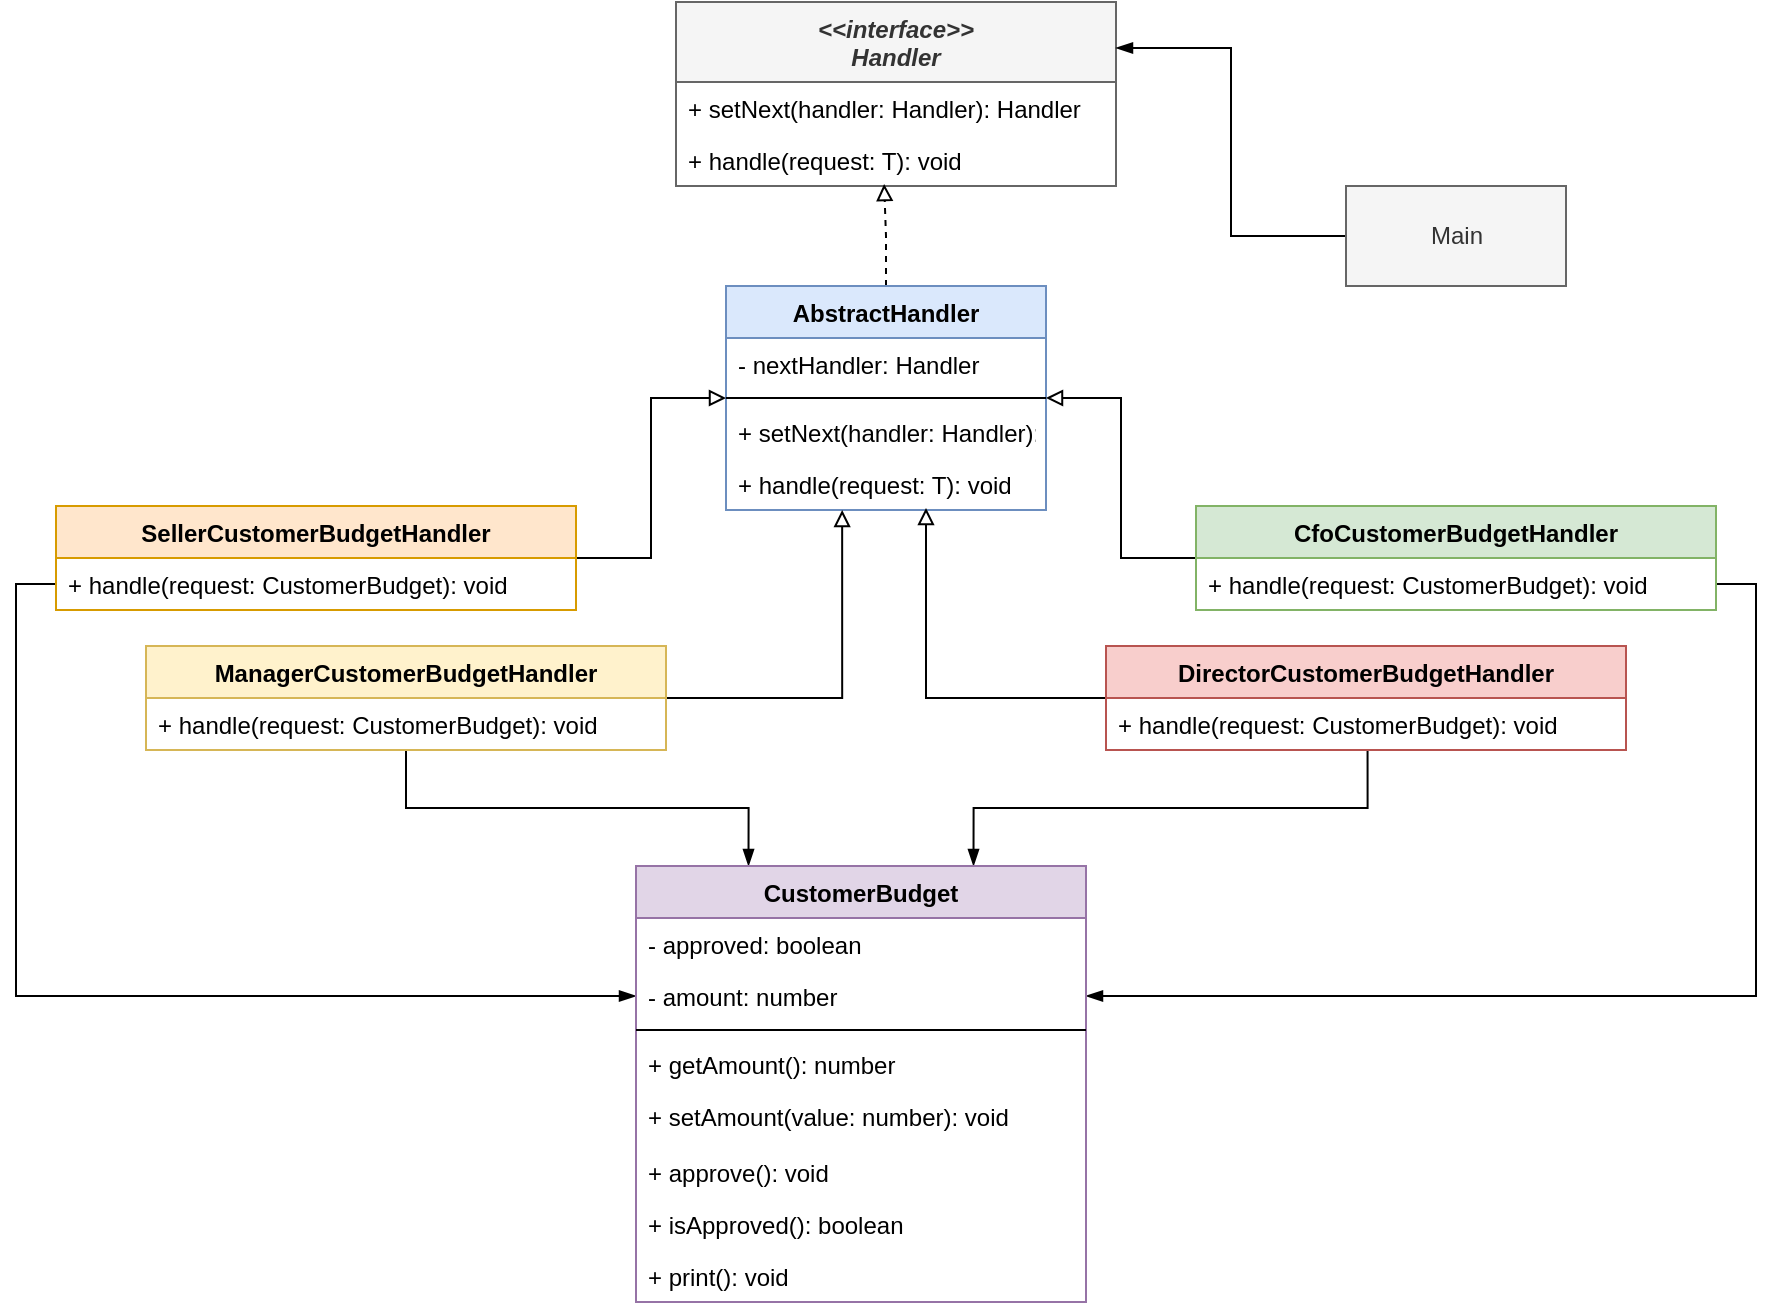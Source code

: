 <mxfile version="15.8.3" type="device"><diagram id="MLym7G924OYk8x4ovqbB" name="Page-1"><mxGraphModel dx="2201" dy="787" grid="1" gridSize="10" guides="1" tooltips="1" connect="1" arrows="1" fold="1" page="1" pageScale="1" pageWidth="850" pageHeight="1100" math="0" shadow="0"><root><mxCell id="0"/><mxCell id="1" parent="0"/><mxCell id="dPq75rgJ_oX1qm0lrbpa-2" value="&lt;&lt;interface&gt;&gt;&#xa;Handler" style="swimlane;fontStyle=3;align=center;verticalAlign=top;childLayout=stackLayout;horizontal=1;startSize=40;horizontalStack=0;resizeParent=1;resizeParentMax=0;resizeLast=0;collapsible=1;marginBottom=0;fillColor=#f5f5f5;fontColor=#333333;strokeColor=#666666;" vertex="1" parent="1"><mxGeometry x="320" y="38" width="220" height="92" as="geometry"/></mxCell><mxCell id="dPq75rgJ_oX1qm0lrbpa-5" value="+ setNext(handler: Handler): Handler" style="text;strokeColor=none;fillColor=none;align=left;verticalAlign=top;spacingLeft=4;spacingRight=4;overflow=hidden;rotatable=0;points=[[0,0.5],[1,0.5]];portConstraint=eastwest;" vertex="1" parent="dPq75rgJ_oX1qm0lrbpa-2"><mxGeometry y="40" width="220" height="26" as="geometry"/></mxCell><mxCell id="dPq75rgJ_oX1qm0lrbpa-8" value="+ handle(request: T): void" style="text;strokeColor=none;fillColor=none;align=left;verticalAlign=top;spacingLeft=4;spacingRight=4;overflow=hidden;rotatable=0;points=[[0,0.5],[1,0.5]];portConstraint=eastwest;" vertex="1" parent="dPq75rgJ_oX1qm0lrbpa-2"><mxGeometry y="66" width="220" height="26" as="geometry"/></mxCell><mxCell id="dPq75rgJ_oX1qm0lrbpa-37" style="edgeStyle=orthogonalEdgeStyle;rounded=0;orthogonalLoop=1;jettySize=auto;html=1;entryX=0.473;entryY=0.962;entryDx=0;entryDy=0;entryPerimeter=0;endArrow=block;endFill=0;dashed=1;" edge="1" parent="1" source="dPq75rgJ_oX1qm0lrbpa-13" target="dPq75rgJ_oX1qm0lrbpa-8"><mxGeometry relative="1" as="geometry"/></mxCell><mxCell id="dPq75rgJ_oX1qm0lrbpa-13" value="AbstractHandler" style="swimlane;fontStyle=1;align=center;verticalAlign=top;childLayout=stackLayout;horizontal=1;startSize=26;horizontalStack=0;resizeParent=1;resizeParentMax=0;resizeLast=0;collapsible=1;marginBottom=0;fillColor=#dae8fc;strokeColor=#6c8ebf;" vertex="1" parent="1"><mxGeometry x="345" y="180" width="160" height="112" as="geometry"/></mxCell><mxCell id="dPq75rgJ_oX1qm0lrbpa-14" value="- nextHandler: Handler" style="text;strokeColor=none;fillColor=none;align=left;verticalAlign=top;spacingLeft=4;spacingRight=4;overflow=hidden;rotatable=0;points=[[0,0.5],[1,0.5]];portConstraint=eastwest;" vertex="1" parent="dPq75rgJ_oX1qm0lrbpa-13"><mxGeometry y="26" width="160" height="26" as="geometry"/></mxCell><mxCell id="dPq75rgJ_oX1qm0lrbpa-15" value="" style="line;strokeWidth=1;fillColor=none;align=left;verticalAlign=middle;spacingTop=-1;spacingLeft=3;spacingRight=3;rotatable=0;labelPosition=right;points=[];portConstraint=eastwest;" vertex="1" parent="dPq75rgJ_oX1qm0lrbpa-13"><mxGeometry y="52" width="160" height="8" as="geometry"/></mxCell><mxCell id="dPq75rgJ_oX1qm0lrbpa-10" value="+ setNext(handler: Handler): Handler" style="text;strokeColor=none;fillColor=none;align=left;verticalAlign=top;spacingLeft=4;spacingRight=4;overflow=hidden;rotatable=0;points=[[0,0.5],[1,0.5]];portConstraint=eastwest;" vertex="1" parent="dPq75rgJ_oX1qm0lrbpa-13"><mxGeometry y="60" width="160" height="26" as="geometry"/></mxCell><mxCell id="dPq75rgJ_oX1qm0lrbpa-11" value="+ handle(request: T): void" style="text;strokeColor=none;fillColor=none;align=left;verticalAlign=top;spacingLeft=4;spacingRight=4;overflow=hidden;rotatable=0;points=[[0,0.5],[1,0.5]];portConstraint=eastwest;" vertex="1" parent="dPq75rgJ_oX1qm0lrbpa-13"><mxGeometry y="86" width="160" height="26" as="geometry"/></mxCell><mxCell id="dPq75rgJ_oX1qm0lrbpa-39" style="edgeStyle=orthogonalEdgeStyle;rounded=0;orthogonalLoop=1;jettySize=auto;html=1;entryX=1;entryY=0.25;entryDx=0;entryDy=0;endArrow=blockThin;endFill=1;" edge="1" parent="1" source="dPq75rgJ_oX1qm0lrbpa-17" target="dPq75rgJ_oX1qm0lrbpa-2"><mxGeometry relative="1" as="geometry"/></mxCell><mxCell id="dPq75rgJ_oX1qm0lrbpa-17" value="Main" style="html=1;verticalAlign=middle;fillColor=#f5f5f5;fontColor=#333333;strokeColor=#666666;" vertex="1" parent="1"><mxGeometry x="655" y="130" width="110" height="50" as="geometry"/></mxCell><mxCell id="dPq75rgJ_oX1qm0lrbpa-33" style="edgeStyle=orthogonalEdgeStyle;rounded=0;orthogonalLoop=1;jettySize=auto;html=1;endArrow=block;endFill=0;" edge="1" parent="1" source="dPq75rgJ_oX1qm0lrbpa-18" target="dPq75rgJ_oX1qm0lrbpa-13"><mxGeometry relative="1" as="geometry"/></mxCell><mxCell id="dPq75rgJ_oX1qm0lrbpa-57" style="edgeStyle=orthogonalEdgeStyle;rounded=0;orthogonalLoop=1;jettySize=auto;html=1;entryX=0;entryY=0.5;entryDx=0;entryDy=0;endArrow=blockThin;endFill=1;exitX=0;exitY=0.5;exitDx=0;exitDy=0;" edge="1" parent="1" source="dPq75rgJ_oX1qm0lrbpa-22" target="dPq75rgJ_oX1qm0lrbpa-48"><mxGeometry relative="1" as="geometry"/></mxCell><mxCell id="dPq75rgJ_oX1qm0lrbpa-18" value="SellerCustomerBudgetHandler" style="swimlane;fontStyle=1;align=center;verticalAlign=top;childLayout=stackLayout;horizontal=1;startSize=26;horizontalStack=0;resizeParent=1;resizeParentMax=0;resizeLast=0;collapsible=1;marginBottom=0;fillColor=#ffe6cc;strokeColor=#d79b00;" vertex="1" parent="1"><mxGeometry x="10" y="290" width="260" height="52" as="geometry"/></mxCell><mxCell id="dPq75rgJ_oX1qm0lrbpa-22" value="+ handle(request: CustomerBudget): void" style="text;strokeColor=none;fillColor=none;align=left;verticalAlign=top;spacingLeft=4;spacingRight=4;overflow=hidden;rotatable=0;points=[[0,0.5],[1,0.5]];portConstraint=eastwest;" vertex="1" parent="dPq75rgJ_oX1qm0lrbpa-18"><mxGeometry y="26" width="260" height="26" as="geometry"/></mxCell><mxCell id="dPq75rgJ_oX1qm0lrbpa-35" style="edgeStyle=orthogonalEdgeStyle;rounded=0;orthogonalLoop=1;jettySize=auto;html=1;entryX=0.363;entryY=1;entryDx=0;entryDy=0;entryPerimeter=0;exitX=1;exitY=0.5;exitDx=0;exitDy=0;endArrow=block;endFill=0;" edge="1" parent="1" source="dPq75rgJ_oX1qm0lrbpa-23" target="dPq75rgJ_oX1qm0lrbpa-11"><mxGeometry relative="1" as="geometry"/></mxCell><mxCell id="dPq75rgJ_oX1qm0lrbpa-54" style="edgeStyle=orthogonalEdgeStyle;rounded=0;orthogonalLoop=1;jettySize=auto;html=1;entryX=0.25;entryY=0;entryDx=0;entryDy=0;endArrow=blockThin;endFill=1;" edge="1" parent="1" source="dPq75rgJ_oX1qm0lrbpa-23" target="dPq75rgJ_oX1qm0lrbpa-44"><mxGeometry relative="1" as="geometry"/></mxCell><mxCell id="dPq75rgJ_oX1qm0lrbpa-23" value="ManagerCustomerBudgetHandler" style="swimlane;fontStyle=1;align=center;verticalAlign=top;childLayout=stackLayout;horizontal=1;startSize=26;horizontalStack=0;resizeParent=1;resizeParentMax=0;resizeLast=0;collapsible=1;marginBottom=0;fillColor=#fff2cc;strokeColor=#d6b656;" vertex="1" parent="1"><mxGeometry x="55" y="360" width="260" height="52" as="geometry"/></mxCell><mxCell id="dPq75rgJ_oX1qm0lrbpa-24" value="+ handle(request: CustomerBudget): void" style="text;strokeColor=none;fillColor=none;align=left;verticalAlign=top;spacingLeft=4;spacingRight=4;overflow=hidden;rotatable=0;points=[[0,0.5],[1,0.5]];portConstraint=eastwest;" vertex="1" parent="dPq75rgJ_oX1qm0lrbpa-23"><mxGeometry y="26" width="260" height="26" as="geometry"/></mxCell><mxCell id="dPq75rgJ_oX1qm0lrbpa-36" style="edgeStyle=orthogonalEdgeStyle;rounded=0;orthogonalLoop=1;jettySize=auto;html=1;entryX=0.625;entryY=0.962;entryDx=0;entryDy=0;entryPerimeter=0;exitX=0;exitY=0.5;exitDx=0;exitDy=0;endArrow=block;endFill=0;" edge="1" parent="1" source="dPq75rgJ_oX1qm0lrbpa-25" target="dPq75rgJ_oX1qm0lrbpa-11"><mxGeometry relative="1" as="geometry"/></mxCell><mxCell id="dPq75rgJ_oX1qm0lrbpa-55" style="edgeStyle=orthogonalEdgeStyle;rounded=0;orthogonalLoop=1;jettySize=auto;html=1;entryX=0.75;entryY=0;entryDx=0;entryDy=0;endArrow=blockThin;endFill=1;exitX=0.503;exitY=1;exitDx=0;exitDy=0;exitPerimeter=0;" edge="1" parent="1" source="dPq75rgJ_oX1qm0lrbpa-26" target="dPq75rgJ_oX1qm0lrbpa-44"><mxGeometry relative="1" as="geometry"/></mxCell><mxCell id="dPq75rgJ_oX1qm0lrbpa-25" value="DirectorCustomerBudgetHandler" style="swimlane;fontStyle=1;align=center;verticalAlign=top;childLayout=stackLayout;horizontal=1;startSize=26;horizontalStack=0;resizeParent=1;resizeParentMax=0;resizeLast=0;collapsible=1;marginBottom=0;fillColor=#f8cecc;strokeColor=#b85450;" vertex="1" parent="1"><mxGeometry x="535" y="360" width="260" height="52" as="geometry"/></mxCell><mxCell id="dPq75rgJ_oX1qm0lrbpa-26" value="+ handle(request: CustomerBudget): void" style="text;strokeColor=none;fillColor=none;align=left;verticalAlign=top;spacingLeft=4;spacingRight=4;overflow=hidden;rotatable=0;points=[[0,0.5],[1,0.5]];portConstraint=eastwest;" vertex="1" parent="dPq75rgJ_oX1qm0lrbpa-25"><mxGeometry y="26" width="260" height="26" as="geometry"/></mxCell><mxCell id="dPq75rgJ_oX1qm0lrbpa-34" style="edgeStyle=orthogonalEdgeStyle;rounded=0;orthogonalLoop=1;jettySize=auto;html=1;endArrow=block;endFill=0;" edge="1" parent="1" source="dPq75rgJ_oX1qm0lrbpa-27" target="dPq75rgJ_oX1qm0lrbpa-13"><mxGeometry relative="1" as="geometry"/></mxCell><mxCell id="dPq75rgJ_oX1qm0lrbpa-56" style="edgeStyle=orthogonalEdgeStyle;rounded=0;orthogonalLoop=1;jettySize=auto;html=1;entryX=1;entryY=0.5;entryDx=0;entryDy=0;endArrow=blockThin;endFill=1;exitX=1;exitY=0.75;exitDx=0;exitDy=0;" edge="1" parent="1" source="dPq75rgJ_oX1qm0lrbpa-27" target="dPq75rgJ_oX1qm0lrbpa-48"><mxGeometry relative="1" as="geometry"/></mxCell><mxCell id="dPq75rgJ_oX1qm0lrbpa-27" value="CfoCustomerBudgetHandler" style="swimlane;fontStyle=1;align=center;verticalAlign=top;childLayout=stackLayout;horizontal=1;startSize=26;horizontalStack=0;resizeParent=1;resizeParentMax=0;resizeLast=0;collapsible=1;marginBottom=0;fillColor=#d5e8d4;strokeColor=#82b366;" vertex="1" parent="1"><mxGeometry x="580" y="290" width="260" height="52" as="geometry"/></mxCell><mxCell id="dPq75rgJ_oX1qm0lrbpa-28" value="+ handle(request: CustomerBudget): void" style="text;strokeColor=none;fillColor=none;align=left;verticalAlign=top;spacingLeft=4;spacingRight=4;overflow=hidden;rotatable=0;points=[[0,0.5],[1,0.5]];portConstraint=eastwest;" vertex="1" parent="dPq75rgJ_oX1qm0lrbpa-27"><mxGeometry y="26" width="260" height="26" as="geometry"/></mxCell><mxCell id="dPq75rgJ_oX1qm0lrbpa-44" value="CustomerBudget" style="swimlane;fontStyle=1;align=center;verticalAlign=top;childLayout=stackLayout;horizontal=1;startSize=26;horizontalStack=0;resizeParent=1;resizeParentMax=0;resizeLast=0;collapsible=1;marginBottom=0;fillColor=#e1d5e7;strokeColor=#9673a6;" vertex="1" parent="1"><mxGeometry x="300" y="470" width="225" height="218" as="geometry"/></mxCell><mxCell id="dPq75rgJ_oX1qm0lrbpa-45" value="- approved: boolean" style="text;strokeColor=none;fillColor=none;align=left;verticalAlign=top;spacingLeft=4;spacingRight=4;overflow=hidden;rotatable=0;points=[[0,0.5],[1,0.5]];portConstraint=eastwest;" vertex="1" parent="dPq75rgJ_oX1qm0lrbpa-44"><mxGeometry y="26" width="225" height="26" as="geometry"/></mxCell><mxCell id="dPq75rgJ_oX1qm0lrbpa-48" value="- amount: number" style="text;strokeColor=none;fillColor=none;align=left;verticalAlign=top;spacingLeft=4;spacingRight=4;overflow=hidden;rotatable=0;points=[[0,0.5],[1,0.5]];portConstraint=eastwest;" vertex="1" parent="dPq75rgJ_oX1qm0lrbpa-44"><mxGeometry y="52" width="225" height="26" as="geometry"/></mxCell><mxCell id="dPq75rgJ_oX1qm0lrbpa-46" value="" style="line;strokeWidth=1;fillColor=none;align=left;verticalAlign=middle;spacingTop=-1;spacingLeft=3;spacingRight=3;rotatable=0;labelPosition=right;points=[];portConstraint=eastwest;" vertex="1" parent="dPq75rgJ_oX1qm0lrbpa-44"><mxGeometry y="78" width="225" height="8" as="geometry"/></mxCell><mxCell id="dPq75rgJ_oX1qm0lrbpa-47" value="+ getAmount(): number" style="text;strokeColor=none;fillColor=none;align=left;verticalAlign=top;spacingLeft=4;spacingRight=4;overflow=hidden;rotatable=0;points=[[0,0.5],[1,0.5]];portConstraint=eastwest;" vertex="1" parent="dPq75rgJ_oX1qm0lrbpa-44"><mxGeometry y="86" width="225" height="26" as="geometry"/></mxCell><mxCell id="dPq75rgJ_oX1qm0lrbpa-50" value="+ setAmount(value: number): void" style="text;strokeColor=none;fillColor=none;align=left;verticalAlign=top;spacingLeft=4;spacingRight=4;overflow=hidden;rotatable=0;points=[[0,0.5],[1,0.5]];portConstraint=eastwest;" vertex="1" parent="dPq75rgJ_oX1qm0lrbpa-44"><mxGeometry y="112" width="225" height="28" as="geometry"/></mxCell><mxCell id="dPq75rgJ_oX1qm0lrbpa-51" value="+ approve(): void" style="text;strokeColor=none;fillColor=none;align=left;verticalAlign=top;spacingLeft=4;spacingRight=4;overflow=hidden;rotatable=0;points=[[0,0.5],[1,0.5]];portConstraint=eastwest;" vertex="1" parent="dPq75rgJ_oX1qm0lrbpa-44"><mxGeometry y="140" width="225" height="26" as="geometry"/></mxCell><mxCell id="dPq75rgJ_oX1qm0lrbpa-52" value="+ isApproved(): boolean" style="text;strokeColor=none;fillColor=none;align=left;verticalAlign=top;spacingLeft=4;spacingRight=4;overflow=hidden;rotatable=0;points=[[0,0.5],[1,0.5]];portConstraint=eastwest;" vertex="1" parent="dPq75rgJ_oX1qm0lrbpa-44"><mxGeometry y="166" width="225" height="26" as="geometry"/></mxCell><mxCell id="dPq75rgJ_oX1qm0lrbpa-49" value="+ print(): void" style="text;strokeColor=none;fillColor=none;align=left;verticalAlign=top;spacingLeft=4;spacingRight=4;overflow=hidden;rotatable=0;points=[[0,0.5],[1,0.5]];portConstraint=eastwest;" vertex="1" parent="dPq75rgJ_oX1qm0lrbpa-44"><mxGeometry y="192" width="225" height="26" as="geometry"/></mxCell></root></mxGraphModel></diagram></mxfile>